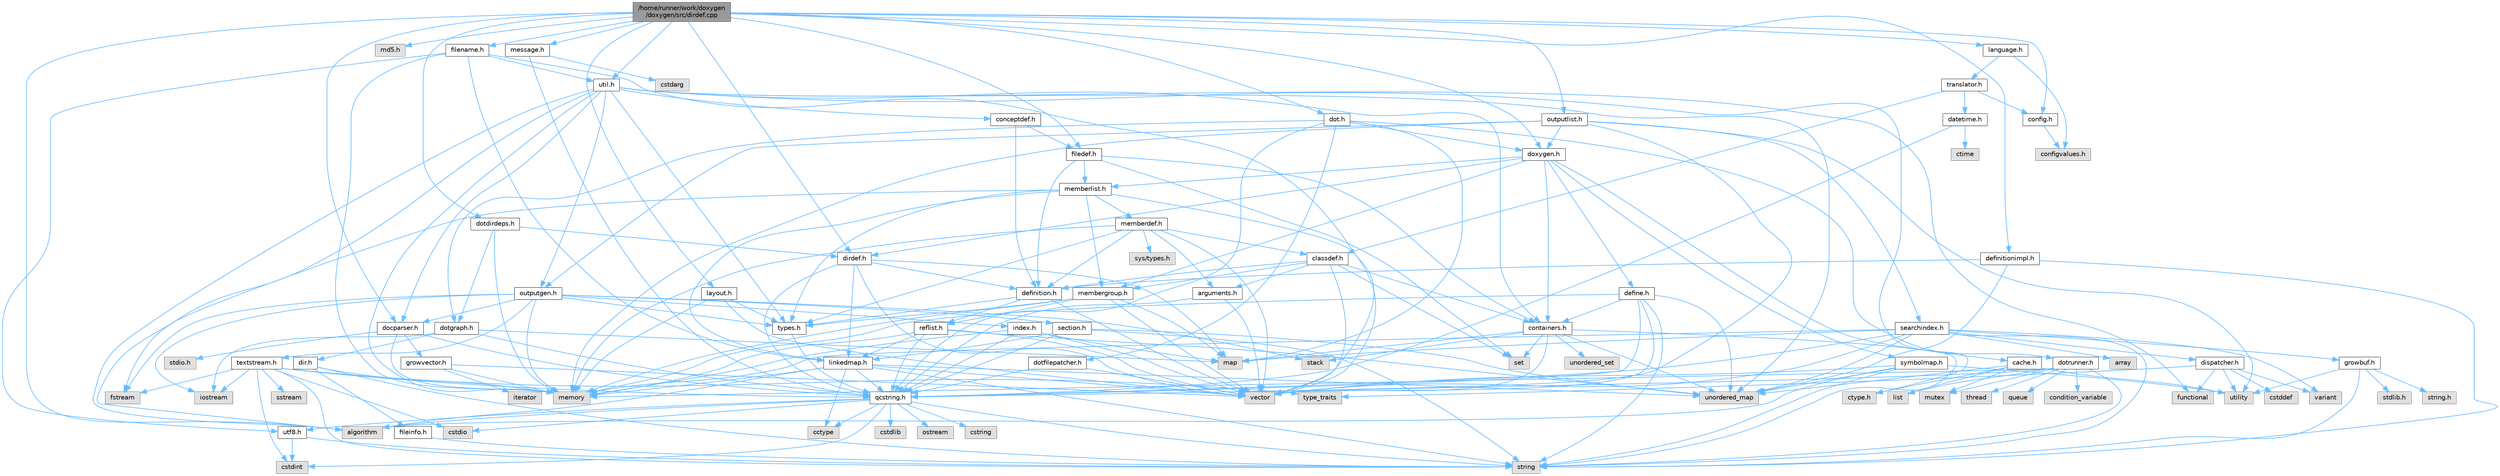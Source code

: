 digraph "/home/runner/work/doxygen/doxygen/src/dirdef.cpp"
{
 // INTERACTIVE_SVG=YES
 // LATEX_PDF_SIZE
  bgcolor="transparent";
  edge [fontname=Helvetica,fontsize=10,labelfontname=Helvetica,labelfontsize=10];
  node [fontname=Helvetica,fontsize=10,shape=box,height=0.2,width=0.4];
  Node1 [label="/home/runner/work/doxygen\l/doxygen/src/dirdef.cpp",height=0.2,width=0.4,color="gray40", fillcolor="grey60", style="filled", fontcolor="black",tooltip=" "];
  Node1 -> Node2 [color="steelblue1",style="solid"];
  Node2 [label="algorithm",height=0.2,width=0.4,color="grey60", fillcolor="#E0E0E0", style="filled",tooltip=" "];
  Node1 -> Node3 [color="steelblue1",style="solid"];
  Node3 [label="dirdef.h",height=0.2,width=0.4,color="grey40", fillcolor="white", style="filled",URL="$d6/d15/dirdef_8h.html",tooltip=" "];
  Node3 -> Node4 [color="steelblue1",style="solid"];
  Node4 [label="vector",height=0.2,width=0.4,color="grey60", fillcolor="#E0E0E0", style="filled",tooltip=" "];
  Node3 -> Node5 [color="steelblue1",style="solid"];
  Node5 [label="map",height=0.2,width=0.4,color="grey60", fillcolor="#E0E0E0", style="filled",tooltip=" "];
  Node3 -> Node6 [color="steelblue1",style="solid"];
  Node6 [label="qcstring.h",height=0.2,width=0.4,color="grey40", fillcolor="white", style="filled",URL="$d7/d5c/qcstring_8h.html",tooltip=" "];
  Node6 -> Node7 [color="steelblue1",style="solid"];
  Node7 [label="string",height=0.2,width=0.4,color="grey60", fillcolor="#E0E0E0", style="filled",tooltip=" "];
  Node6 -> Node2 [color="steelblue1",style="solid"];
  Node6 -> Node8 [color="steelblue1",style="solid"];
  Node8 [label="cctype",height=0.2,width=0.4,color="grey60", fillcolor="#E0E0E0", style="filled",tooltip=" "];
  Node6 -> Node9 [color="steelblue1",style="solid"];
  Node9 [label="cstring",height=0.2,width=0.4,color="grey60", fillcolor="#E0E0E0", style="filled",tooltip=" "];
  Node6 -> Node10 [color="steelblue1",style="solid"];
  Node10 [label="cstdio",height=0.2,width=0.4,color="grey60", fillcolor="#E0E0E0", style="filled",tooltip=" "];
  Node6 -> Node11 [color="steelblue1",style="solid"];
  Node11 [label="cstdlib",height=0.2,width=0.4,color="grey60", fillcolor="#E0E0E0", style="filled",tooltip=" "];
  Node6 -> Node12 [color="steelblue1",style="solid"];
  Node12 [label="cstdint",height=0.2,width=0.4,color="grey60", fillcolor="#E0E0E0", style="filled",tooltip=" "];
  Node6 -> Node13 [color="steelblue1",style="solid"];
  Node13 [label="ostream",height=0.2,width=0.4,color="grey60", fillcolor="#E0E0E0", style="filled",tooltip=" "];
  Node6 -> Node14 [color="steelblue1",style="solid"];
  Node14 [label="utf8.h",height=0.2,width=0.4,color="grey40", fillcolor="white", style="filled",URL="$db/d7c/utf8_8h.html",tooltip="Various UTF8 related helper functions."];
  Node14 -> Node12 [color="steelblue1",style="solid"];
  Node14 -> Node7 [color="steelblue1",style="solid"];
  Node3 -> Node15 [color="steelblue1",style="solid"];
  Node15 [label="linkedmap.h",height=0.2,width=0.4,color="grey40", fillcolor="white", style="filled",URL="$da/de1/linkedmap_8h.html",tooltip=" "];
  Node15 -> Node16 [color="steelblue1",style="solid"];
  Node16 [label="unordered_map",height=0.2,width=0.4,color="grey60", fillcolor="#E0E0E0", style="filled",tooltip=" "];
  Node15 -> Node4 [color="steelblue1",style="solid"];
  Node15 -> Node17 [color="steelblue1",style="solid"];
  Node17 [label="memory",height=0.2,width=0.4,color="grey60", fillcolor="#E0E0E0", style="filled",tooltip=" "];
  Node15 -> Node7 [color="steelblue1",style="solid"];
  Node15 -> Node2 [color="steelblue1",style="solid"];
  Node15 -> Node8 [color="steelblue1",style="solid"];
  Node15 -> Node6 [color="steelblue1",style="solid"];
  Node3 -> Node18 [color="steelblue1",style="solid"];
  Node18 [label="definition.h",height=0.2,width=0.4,color="grey40", fillcolor="white", style="filled",URL="$df/da1/definition_8h.html",tooltip=" "];
  Node18 -> Node4 [color="steelblue1",style="solid"];
  Node18 -> Node19 [color="steelblue1",style="solid"];
  Node19 [label="types.h",height=0.2,width=0.4,color="grey40", fillcolor="white", style="filled",URL="$d9/d49/types_8h.html",tooltip="This file contains a number of basic enums and types."];
  Node19 -> Node6 [color="steelblue1",style="solid"];
  Node18 -> Node20 [color="steelblue1",style="solid"];
  Node20 [label="reflist.h",height=0.2,width=0.4,color="grey40", fillcolor="white", style="filled",URL="$d1/d02/reflist_8h.html",tooltip=" "];
  Node20 -> Node4 [color="steelblue1",style="solid"];
  Node20 -> Node16 [color="steelblue1",style="solid"];
  Node20 -> Node17 [color="steelblue1",style="solid"];
  Node20 -> Node6 [color="steelblue1",style="solid"];
  Node20 -> Node15 [color="steelblue1",style="solid"];
  Node1 -> Node21 [color="steelblue1",style="solid"];
  Node21 [label="md5.h",height=0.2,width=0.4,color="grey60", fillcolor="#E0E0E0", style="filled",tooltip=" "];
  Node1 -> Node22 [color="steelblue1",style="solid"];
  Node22 [label="filename.h",height=0.2,width=0.4,color="grey40", fillcolor="white", style="filled",URL="$dc/dd6/filename_8h.html",tooltip=" "];
  Node22 -> Node17 [color="steelblue1",style="solid"];
  Node22 -> Node4 [color="steelblue1",style="solid"];
  Node22 -> Node15 [color="steelblue1",style="solid"];
  Node22 -> Node14 [color="steelblue1",style="solid"];
  Node22 -> Node23 [color="steelblue1",style="solid"];
  Node23 [label="util.h",height=0.2,width=0.4,color="grey40", fillcolor="white", style="filled",URL="$d8/d3c/util_8h.html",tooltip="A bunch of utility functions."];
  Node23 -> Node17 [color="steelblue1",style="solid"];
  Node23 -> Node16 [color="steelblue1",style="solid"];
  Node23 -> Node2 [color="steelblue1",style="solid"];
  Node23 -> Node24 [color="steelblue1",style="solid"];
  Node24 [label="functional",height=0.2,width=0.4,color="grey60", fillcolor="#E0E0E0", style="filled",tooltip=" "];
  Node23 -> Node25 [color="steelblue1",style="solid"];
  Node25 [label="fstream",height=0.2,width=0.4,color="grey60", fillcolor="#E0E0E0", style="filled",tooltip=" "];
  Node23 -> Node26 [color="steelblue1",style="solid"];
  Node26 [label="ctype.h",height=0.2,width=0.4,color="grey60", fillcolor="#E0E0E0", style="filled",tooltip=" "];
  Node23 -> Node19 [color="steelblue1",style="solid"];
  Node23 -> Node27 [color="steelblue1",style="solid"];
  Node27 [label="docparser.h",height=0.2,width=0.4,color="grey40", fillcolor="white", style="filled",URL="$de/d9c/docparser_8h.html",tooltip=" "];
  Node27 -> Node28 [color="steelblue1",style="solid"];
  Node28 [label="stdio.h",height=0.2,width=0.4,color="grey60", fillcolor="#E0E0E0", style="filled",tooltip=" "];
  Node27 -> Node17 [color="steelblue1",style="solid"];
  Node27 -> Node6 [color="steelblue1",style="solid"];
  Node27 -> Node29 [color="steelblue1",style="solid"];
  Node29 [label="growvector.h",height=0.2,width=0.4,color="grey40", fillcolor="white", style="filled",URL="$d7/d50/growvector_8h.html",tooltip=" "];
  Node29 -> Node4 [color="steelblue1",style="solid"];
  Node29 -> Node17 [color="steelblue1",style="solid"];
  Node29 -> Node30 [color="steelblue1",style="solid"];
  Node30 [label="iterator",height=0.2,width=0.4,color="grey60", fillcolor="#E0E0E0", style="filled",tooltip=" "];
  Node23 -> Node31 [color="steelblue1",style="solid"];
  Node31 [label="containers.h",height=0.2,width=0.4,color="grey40", fillcolor="white", style="filled",URL="$d5/d75/containers_8h.html",tooltip=" "];
  Node31 -> Node4 [color="steelblue1",style="solid"];
  Node31 -> Node7 [color="steelblue1",style="solid"];
  Node31 -> Node32 [color="steelblue1",style="solid"];
  Node32 [label="set",height=0.2,width=0.4,color="grey60", fillcolor="#E0E0E0", style="filled",tooltip=" "];
  Node31 -> Node5 [color="steelblue1",style="solid"];
  Node31 -> Node33 [color="steelblue1",style="solid"];
  Node33 [label="unordered_set",height=0.2,width=0.4,color="grey60", fillcolor="#E0E0E0", style="filled",tooltip=" "];
  Node31 -> Node16 [color="steelblue1",style="solid"];
  Node31 -> Node34 [color="steelblue1",style="solid"];
  Node34 [label="stack",height=0.2,width=0.4,color="grey60", fillcolor="#E0E0E0", style="filled",tooltip=" "];
  Node23 -> Node35 [color="steelblue1",style="solid"];
  Node35 [label="outputgen.h",height=0.2,width=0.4,color="grey40", fillcolor="white", style="filled",URL="$df/d06/outputgen_8h.html",tooltip=" "];
  Node35 -> Node17 [color="steelblue1",style="solid"];
  Node35 -> Node34 [color="steelblue1",style="solid"];
  Node35 -> Node36 [color="steelblue1",style="solid"];
  Node36 [label="iostream",height=0.2,width=0.4,color="grey60", fillcolor="#E0E0E0", style="filled",tooltip=" "];
  Node35 -> Node25 [color="steelblue1",style="solid"];
  Node35 -> Node19 [color="steelblue1",style="solid"];
  Node35 -> Node37 [color="steelblue1",style="solid"];
  Node37 [label="index.h",height=0.2,width=0.4,color="grey40", fillcolor="white", style="filled",URL="$d1/db5/index_8h.html",tooltip=" "];
  Node37 -> Node17 [color="steelblue1",style="solid"];
  Node37 -> Node4 [color="steelblue1",style="solid"];
  Node37 -> Node5 [color="steelblue1",style="solid"];
  Node37 -> Node6 [color="steelblue1",style="solid"];
  Node35 -> Node38 [color="steelblue1",style="solid"];
  Node38 [label="section.h",height=0.2,width=0.4,color="grey40", fillcolor="white", style="filled",URL="$d1/d2a/section_8h.html",tooltip=" "];
  Node38 -> Node7 [color="steelblue1",style="solid"];
  Node38 -> Node16 [color="steelblue1",style="solid"];
  Node38 -> Node6 [color="steelblue1",style="solid"];
  Node38 -> Node15 [color="steelblue1",style="solid"];
  Node35 -> Node39 [color="steelblue1",style="solid"];
  Node39 [label="textstream.h",height=0.2,width=0.4,color="grey40", fillcolor="white", style="filled",URL="$d4/d7d/textstream_8h.html",tooltip=" "];
  Node39 -> Node7 [color="steelblue1",style="solid"];
  Node39 -> Node36 [color="steelblue1",style="solid"];
  Node39 -> Node40 [color="steelblue1",style="solid"];
  Node40 [label="sstream",height=0.2,width=0.4,color="grey60", fillcolor="#E0E0E0", style="filled",tooltip=" "];
  Node39 -> Node12 [color="steelblue1",style="solid"];
  Node39 -> Node10 [color="steelblue1",style="solid"];
  Node39 -> Node25 [color="steelblue1",style="solid"];
  Node39 -> Node41 [color="steelblue1",style="solid"];
  Node41 [label="type_traits",height=0.2,width=0.4,color="grey60", fillcolor="#E0E0E0", style="filled",tooltip=" "];
  Node39 -> Node6 [color="steelblue1",style="solid"];
  Node35 -> Node27 [color="steelblue1",style="solid"];
  Node23 -> Node42 [color="steelblue1",style="solid"];
  Node42 [label="conceptdef.h",height=0.2,width=0.4,color="grey40", fillcolor="white", style="filled",URL="$da/df1/conceptdef_8h.html",tooltip=" "];
  Node42 -> Node18 [color="steelblue1",style="solid"];
  Node42 -> Node43 [color="steelblue1",style="solid"];
  Node43 [label="filedef.h",height=0.2,width=0.4,color="grey40", fillcolor="white", style="filled",URL="$d4/d3a/filedef_8h.html",tooltip=" "];
  Node43 -> Node32 [color="steelblue1",style="solid"];
  Node43 -> Node18 [color="steelblue1",style="solid"];
  Node43 -> Node44 [color="steelblue1",style="solid"];
  Node44 [label="memberlist.h",height=0.2,width=0.4,color="grey40", fillcolor="white", style="filled",URL="$dd/d78/memberlist_8h.html",tooltip=" "];
  Node44 -> Node4 [color="steelblue1",style="solid"];
  Node44 -> Node2 [color="steelblue1",style="solid"];
  Node44 -> Node45 [color="steelblue1",style="solid"];
  Node45 [label="memberdef.h",height=0.2,width=0.4,color="grey40", fillcolor="white", style="filled",URL="$d4/d46/memberdef_8h.html",tooltip=" "];
  Node45 -> Node4 [color="steelblue1",style="solid"];
  Node45 -> Node17 [color="steelblue1",style="solid"];
  Node45 -> Node46 [color="steelblue1",style="solid"];
  Node46 [label="sys/types.h",height=0.2,width=0.4,color="grey60", fillcolor="#E0E0E0", style="filled",tooltip=" "];
  Node45 -> Node19 [color="steelblue1",style="solid"];
  Node45 -> Node18 [color="steelblue1",style="solid"];
  Node45 -> Node47 [color="steelblue1",style="solid"];
  Node47 [label="arguments.h",height=0.2,width=0.4,color="grey40", fillcolor="white", style="filled",URL="$df/d9b/arguments_8h.html",tooltip=" "];
  Node47 -> Node4 [color="steelblue1",style="solid"];
  Node47 -> Node6 [color="steelblue1",style="solid"];
  Node45 -> Node48 [color="steelblue1",style="solid"];
  Node48 [label="classdef.h",height=0.2,width=0.4,color="grey40", fillcolor="white", style="filled",URL="$d1/da6/classdef_8h.html",tooltip=" "];
  Node48 -> Node4 [color="steelblue1",style="solid"];
  Node48 -> Node32 [color="steelblue1",style="solid"];
  Node48 -> Node31 [color="steelblue1",style="solid"];
  Node48 -> Node18 [color="steelblue1",style="solid"];
  Node48 -> Node47 [color="steelblue1",style="solid"];
  Node48 -> Node49 [color="steelblue1",style="solid"];
  Node49 [label="membergroup.h",height=0.2,width=0.4,color="grey40", fillcolor="white", style="filled",URL="$d9/d11/membergroup_8h.html",tooltip=" "];
  Node49 -> Node4 [color="steelblue1",style="solid"];
  Node49 -> Node5 [color="steelblue1",style="solid"];
  Node49 -> Node17 [color="steelblue1",style="solid"];
  Node49 -> Node19 [color="steelblue1",style="solid"];
  Node49 -> Node20 [color="steelblue1",style="solid"];
  Node44 -> Node15 [color="steelblue1",style="solid"];
  Node44 -> Node19 [color="steelblue1",style="solid"];
  Node44 -> Node49 [color="steelblue1",style="solid"];
  Node43 -> Node31 [color="steelblue1",style="solid"];
  Node1 -> Node50 [color="steelblue1",style="solid"];
  Node50 [label="doxygen.h",height=0.2,width=0.4,color="grey40", fillcolor="white", style="filled",URL="$d1/da1/doxygen_8h.html",tooltip=" "];
  Node50 -> Node31 [color="steelblue1",style="solid"];
  Node50 -> Node49 [color="steelblue1",style="solid"];
  Node50 -> Node3 [color="steelblue1",style="solid"];
  Node50 -> Node44 [color="steelblue1",style="solid"];
  Node50 -> Node51 [color="steelblue1",style="solid"];
  Node51 [label="define.h",height=0.2,width=0.4,color="grey40", fillcolor="white", style="filled",URL="$df/d67/define_8h.html",tooltip=" "];
  Node51 -> Node4 [color="steelblue1",style="solid"];
  Node51 -> Node17 [color="steelblue1",style="solid"];
  Node51 -> Node7 [color="steelblue1",style="solid"];
  Node51 -> Node16 [color="steelblue1",style="solid"];
  Node51 -> Node6 [color="steelblue1",style="solid"];
  Node51 -> Node31 [color="steelblue1",style="solid"];
  Node50 -> Node52 [color="steelblue1",style="solid"];
  Node52 [label="cache.h",height=0.2,width=0.4,color="grey40", fillcolor="white", style="filled",URL="$d3/d26/cache_8h.html",tooltip=" "];
  Node52 -> Node53 [color="steelblue1",style="solid"];
  Node53 [label="list",height=0.2,width=0.4,color="grey60", fillcolor="#E0E0E0", style="filled",tooltip=" "];
  Node52 -> Node16 [color="steelblue1",style="solid"];
  Node52 -> Node54 [color="steelblue1",style="solid"];
  Node54 [label="mutex",height=0.2,width=0.4,color="grey60", fillcolor="#E0E0E0", style="filled",tooltip=" "];
  Node52 -> Node55 [color="steelblue1",style="solid"];
  Node55 [label="utility",height=0.2,width=0.4,color="grey60", fillcolor="#E0E0E0", style="filled",tooltip=" "];
  Node52 -> Node26 [color="steelblue1",style="solid"];
  Node50 -> Node56 [color="steelblue1",style="solid"];
  Node56 [label="symbolmap.h",height=0.2,width=0.4,color="grey40", fillcolor="white", style="filled",URL="$d7/ddd/symbolmap_8h.html",tooltip=" "];
  Node56 -> Node2 [color="steelblue1",style="solid"];
  Node56 -> Node16 [color="steelblue1",style="solid"];
  Node56 -> Node4 [color="steelblue1",style="solid"];
  Node56 -> Node7 [color="steelblue1",style="solid"];
  Node56 -> Node55 [color="steelblue1",style="solid"];
  Node1 -> Node23 [color="steelblue1",style="solid"];
  Node1 -> Node57 [color="steelblue1",style="solid"];
  Node57 [label="outputlist.h",height=0.2,width=0.4,color="grey40", fillcolor="white", style="filled",URL="$d2/db9/outputlist_8h.html",tooltip=" "];
  Node57 -> Node55 [color="steelblue1",style="solid"];
  Node57 -> Node4 [color="steelblue1",style="solid"];
  Node57 -> Node17 [color="steelblue1",style="solid"];
  Node57 -> Node35 [color="steelblue1",style="solid"];
  Node57 -> Node58 [color="steelblue1",style="solid"];
  Node58 [label="searchindex.h",height=0.2,width=0.4,color="grey40", fillcolor="white", style="filled",URL="$de/d07/searchindex_8h.html",tooltip="Web server based search engine."];
  Node58 -> Node17 [color="steelblue1",style="solid"];
  Node58 -> Node4 [color="steelblue1",style="solid"];
  Node58 -> Node5 [color="steelblue1",style="solid"];
  Node58 -> Node16 [color="steelblue1",style="solid"];
  Node58 -> Node7 [color="steelblue1",style="solid"];
  Node58 -> Node59 [color="steelblue1",style="solid"];
  Node59 [label="array",height=0.2,width=0.4,color="grey60", fillcolor="#E0E0E0", style="filled",tooltip=" "];
  Node58 -> Node60 [color="steelblue1",style="solid"];
  Node60 [label="variant",height=0.2,width=0.4,color="grey60", fillcolor="#E0E0E0", style="filled",tooltip=" "];
  Node58 -> Node6 [color="steelblue1",style="solid"];
  Node58 -> Node61 [color="steelblue1",style="solid"];
  Node61 [label="growbuf.h",height=0.2,width=0.4,color="grey40", fillcolor="white", style="filled",URL="$dd/d72/growbuf_8h.html",tooltip=" "];
  Node61 -> Node55 [color="steelblue1",style="solid"];
  Node61 -> Node62 [color="steelblue1",style="solid"];
  Node62 [label="stdlib.h",height=0.2,width=0.4,color="grey60", fillcolor="#E0E0E0", style="filled",tooltip=" "];
  Node61 -> Node63 [color="steelblue1",style="solid"];
  Node63 [label="string.h",height=0.2,width=0.4,color="grey60", fillcolor="#E0E0E0", style="filled",tooltip=" "];
  Node61 -> Node7 [color="steelblue1",style="solid"];
  Node58 -> Node64 [color="steelblue1",style="solid"];
  Node64 [label="dispatcher.h",height=0.2,width=0.4,color="grey40", fillcolor="white", style="filled",URL="$da/d73/dispatcher_8h.html",tooltip=" "];
  Node64 -> Node65 [color="steelblue1",style="solid"];
  Node65 [label="cstddef",height=0.2,width=0.4,color="grey60", fillcolor="#E0E0E0", style="filled",tooltip=" "];
  Node64 -> Node55 [color="steelblue1",style="solid"];
  Node64 -> Node24 [color="steelblue1",style="solid"];
  Node64 -> Node60 [color="steelblue1",style="solid"];
  Node64 -> Node41 [color="steelblue1",style="solid"];
  Node57 -> Node50 [color="steelblue1",style="solid"];
  Node1 -> Node66 [color="steelblue1",style="solid"];
  Node66 [label="language.h",height=0.2,width=0.4,color="grey40", fillcolor="white", style="filled",URL="$d8/dce/language_8h.html",tooltip=" "];
  Node66 -> Node67 [color="steelblue1",style="solid"];
  Node67 [label="translator.h",height=0.2,width=0.4,color="grey40", fillcolor="white", style="filled",URL="$d9/df1/translator_8h.html",tooltip=" "];
  Node67 -> Node48 [color="steelblue1",style="solid"];
  Node67 -> Node68 [color="steelblue1",style="solid"];
  Node68 [label="config.h",height=0.2,width=0.4,color="grey40", fillcolor="white", style="filled",URL="$db/d16/config_8h.html",tooltip=" "];
  Node68 -> Node69 [color="steelblue1",style="solid"];
  Node69 [label="configvalues.h",height=0.2,width=0.4,color="grey60", fillcolor="#E0E0E0", style="filled",tooltip=" "];
  Node67 -> Node70 [color="steelblue1",style="solid"];
  Node70 [label="datetime.h",height=0.2,width=0.4,color="grey40", fillcolor="white", style="filled",URL="$de/d1b/datetime_8h.html",tooltip=" "];
  Node70 -> Node71 [color="steelblue1",style="solid"];
  Node71 [label="ctime",height=0.2,width=0.4,color="grey60", fillcolor="#E0E0E0", style="filled",tooltip=" "];
  Node70 -> Node6 [color="steelblue1",style="solid"];
  Node66 -> Node69 [color="steelblue1",style="solid"];
  Node1 -> Node72 [color="steelblue1",style="solid"];
  Node72 [label="message.h",height=0.2,width=0.4,color="grey40", fillcolor="white", style="filled",URL="$d2/d0d/message_8h.html",tooltip=" "];
  Node72 -> Node73 [color="steelblue1",style="solid"];
  Node73 [label="cstdarg",height=0.2,width=0.4,color="grey60", fillcolor="#E0E0E0", style="filled",tooltip=" "];
  Node72 -> Node6 [color="steelblue1",style="solid"];
  Node1 -> Node74 [color="steelblue1",style="solid"];
  Node74 [label="dot.h",height=0.2,width=0.4,color="grey40", fillcolor="white", style="filled",URL="$d6/d4a/dot_8h.html",tooltip=" "];
  Node74 -> Node5 [color="steelblue1",style="solid"];
  Node74 -> Node6 [color="steelblue1",style="solid"];
  Node74 -> Node75 [color="steelblue1",style="solid"];
  Node75 [label="dotgraph.h",height=0.2,width=0.4,color="grey40", fillcolor="white", style="filled",URL="$d0/daa/dotgraph_8h.html",tooltip=" "];
  Node75 -> Node36 [color="steelblue1",style="solid"];
  Node75 -> Node5 [color="steelblue1",style="solid"];
  Node75 -> Node6 [color="steelblue1",style="solid"];
  Node75 -> Node76 [color="steelblue1",style="solid"];
  Node76 [label="dir.h",height=0.2,width=0.4,color="grey40", fillcolor="white", style="filled",URL="$df/d9c/dir_8h.html",tooltip=" "];
  Node76 -> Node7 [color="steelblue1",style="solid"];
  Node76 -> Node17 [color="steelblue1",style="solid"];
  Node76 -> Node77 [color="steelblue1",style="solid"];
  Node77 [label="fileinfo.h",height=0.2,width=0.4,color="grey40", fillcolor="white", style="filled",URL="$df/d45/fileinfo_8h.html",tooltip=" "];
  Node77 -> Node7 [color="steelblue1",style="solid"];
  Node74 -> Node78 [color="steelblue1",style="solid"];
  Node78 [label="dotfilepatcher.h",height=0.2,width=0.4,color="grey40", fillcolor="white", style="filled",URL="$d3/d38/dotfilepatcher_8h.html",tooltip=" "];
  Node78 -> Node4 [color="steelblue1",style="solid"];
  Node78 -> Node6 [color="steelblue1",style="solid"];
  Node74 -> Node79 [color="steelblue1",style="solid"];
  Node79 [label="dotrunner.h",height=0.2,width=0.4,color="grey40", fillcolor="white", style="filled",URL="$d2/dd1/dotrunner_8h.html",tooltip=" "];
  Node79 -> Node7 [color="steelblue1",style="solid"];
  Node79 -> Node80 [color="steelblue1",style="solid"];
  Node80 [label="thread",height=0.2,width=0.4,color="grey60", fillcolor="#E0E0E0", style="filled",tooltip=" "];
  Node79 -> Node53 [color="steelblue1",style="solid"];
  Node79 -> Node81 [color="steelblue1",style="solid"];
  Node81 [label="queue",height=0.2,width=0.4,color="grey60", fillcolor="#E0E0E0", style="filled",tooltip=" "];
  Node79 -> Node54 [color="steelblue1",style="solid"];
  Node79 -> Node82 [color="steelblue1",style="solid"];
  Node82 [label="condition_variable",height=0.2,width=0.4,color="grey60", fillcolor="#E0E0E0", style="filled",tooltip=" "];
  Node79 -> Node17 [color="steelblue1",style="solid"];
  Node79 -> Node6 [color="steelblue1",style="solid"];
  Node74 -> Node50 [color="steelblue1",style="solid"];
  Node1 -> Node83 [color="steelblue1",style="solid"];
  Node83 [label="dotdirdeps.h",height=0.2,width=0.4,color="grey40", fillcolor="white", style="filled",URL="$d3/dcf/dotdirdeps_8h.html",tooltip=" "];
  Node83 -> Node17 [color="steelblue1",style="solid"];
  Node83 -> Node75 [color="steelblue1",style="solid"];
  Node83 -> Node3 [color="steelblue1",style="solid"];
  Node1 -> Node84 [color="steelblue1",style="solid"];
  Node84 [label="layout.h",height=0.2,width=0.4,color="grey40", fillcolor="white", style="filled",URL="$db/d51/layout_8h.html",tooltip=" "];
  Node84 -> Node17 [color="steelblue1",style="solid"];
  Node84 -> Node4 [color="steelblue1",style="solid"];
  Node84 -> Node19 [color="steelblue1",style="solid"];
  Node1 -> Node68 [color="steelblue1",style="solid"];
  Node1 -> Node27 [color="steelblue1",style="solid"];
  Node1 -> Node85 [color="steelblue1",style="solid"];
  Node85 [label="definitionimpl.h",height=0.2,width=0.4,color="grey40", fillcolor="white", style="filled",URL="$d2/dab/definitionimpl_8h.html",tooltip=" "];
  Node85 -> Node16 [color="steelblue1",style="solid"];
  Node85 -> Node7 [color="steelblue1",style="solid"];
  Node85 -> Node18 [color="steelblue1",style="solid"];
  Node1 -> Node43 [color="steelblue1",style="solid"];
}
